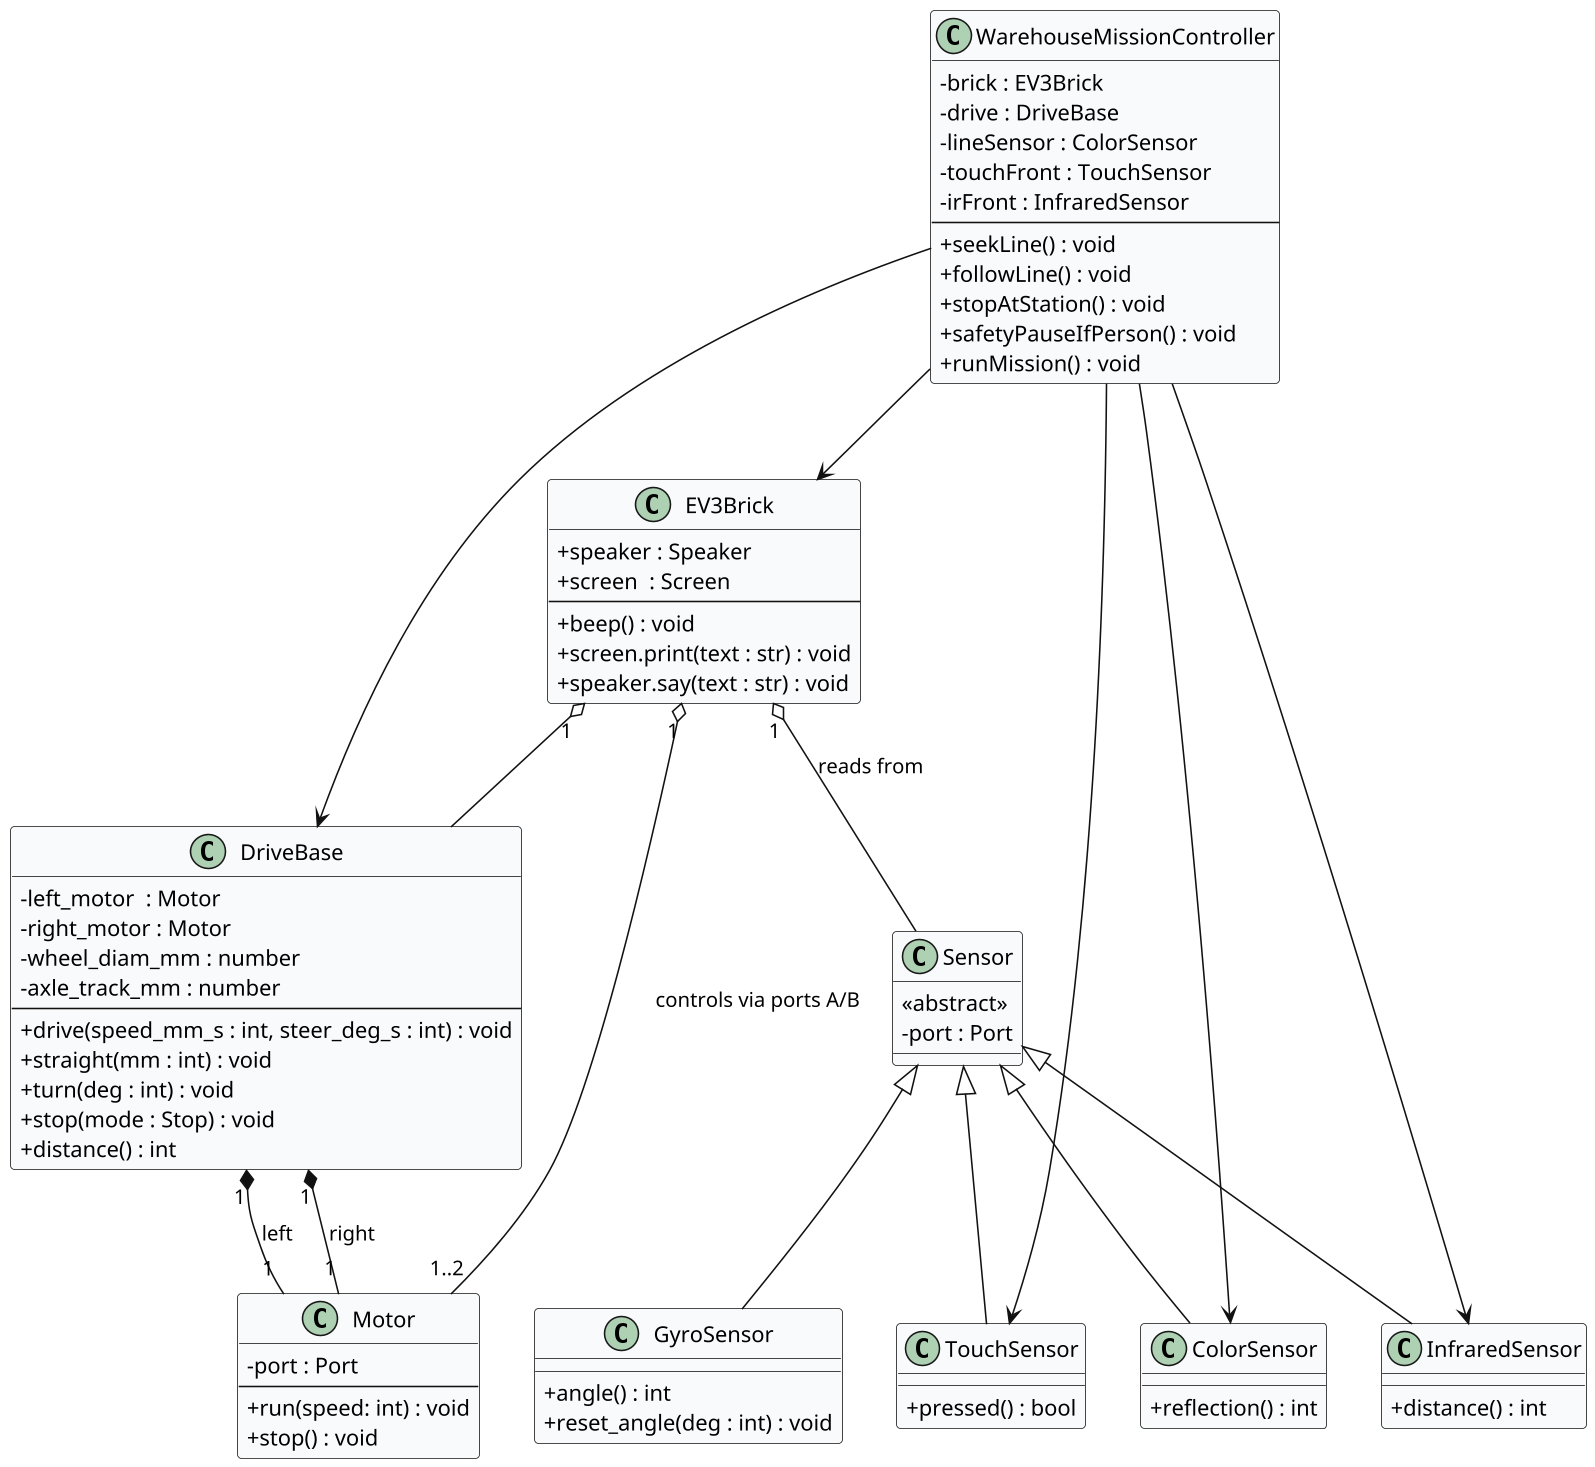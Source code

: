 @startuml
skinparam classAttributeIconSize 0
skinparam backgroundColor #ffffff
skinparam classBackgroundColor #f9fafb
skinparam classBorderColor #111111
skinparam ArrowColor #111111
skinparam Shadowing false
skinparam dpi 150

' --------------------------
' Klassen
' --------------------------

class EV3Brick {
    +speaker : Speaker
    +screen  : Screen
    --
    +beep() : void
    +screen.print(text : str) : void
    +speaker.say(text : str) : void
}

class Motor {
    -port : Port
    --
    +run(speed: int) : void
    +stop() : void
}

class Sensor {
    <<abstract>>
    -port : Port
}

class ColorSensor {
    +reflection() : int
}
class TouchSensor {
    +pressed() : bool
}
class GyroSensor {
    +angle() : int
    +reset_angle(deg : int) : void
}
class InfraredSensor {
    +distance() : int
}

Sensor <|-- ColorSensor
Sensor <|-- TouchSensor
Sensor <|-- GyroSensor
Sensor <|-- InfraredSensor

class DriveBase {
    -left_motor  : Motor
    -right_motor : Motor
    -wheel_diam_mm : number
    -axle_track_mm : number
    --
    +drive(speed_mm_s : int, steer_deg_s : int) : void
    +straight(mm : int) : void
    +turn(deg : int) : void
    +stop(mode : Stop) : void
    +distance() : int
}

' --------------------------
' Beziehungen
' --------------------------

EV3Brick "1" o-- "1..2" Motor : controls via ports A/B
EV3Brick "1" o-- Sensor : reads from
EV3Brick "1" o-- DriveBase

DriveBase "1" *-- "1" Motor : left
DriveBase "1" *-- "1" Motor : right

' Beispiel-Szenario-Klasse (Mission Logic)
class WarehouseMissionController {
    -brick : EV3Brick
    -drive : DriveBase
    -lineSensor : ColorSensor
    -touchFront : TouchSensor
    -irFront : InfraredSensor
    --
    +seekLine() : void
    +followLine() : void
    +stopAtStation() : void
    +safetyPauseIfPerson() : void
    +runMission() : void
}

WarehouseMissionController --> EV3Brick
WarehouseMissionController --> DriveBase
WarehouseMissionController --> ColorSensor
WarehouseMissionController --> TouchSensor
WarehouseMissionController --> InfraredSensor

@enduml
